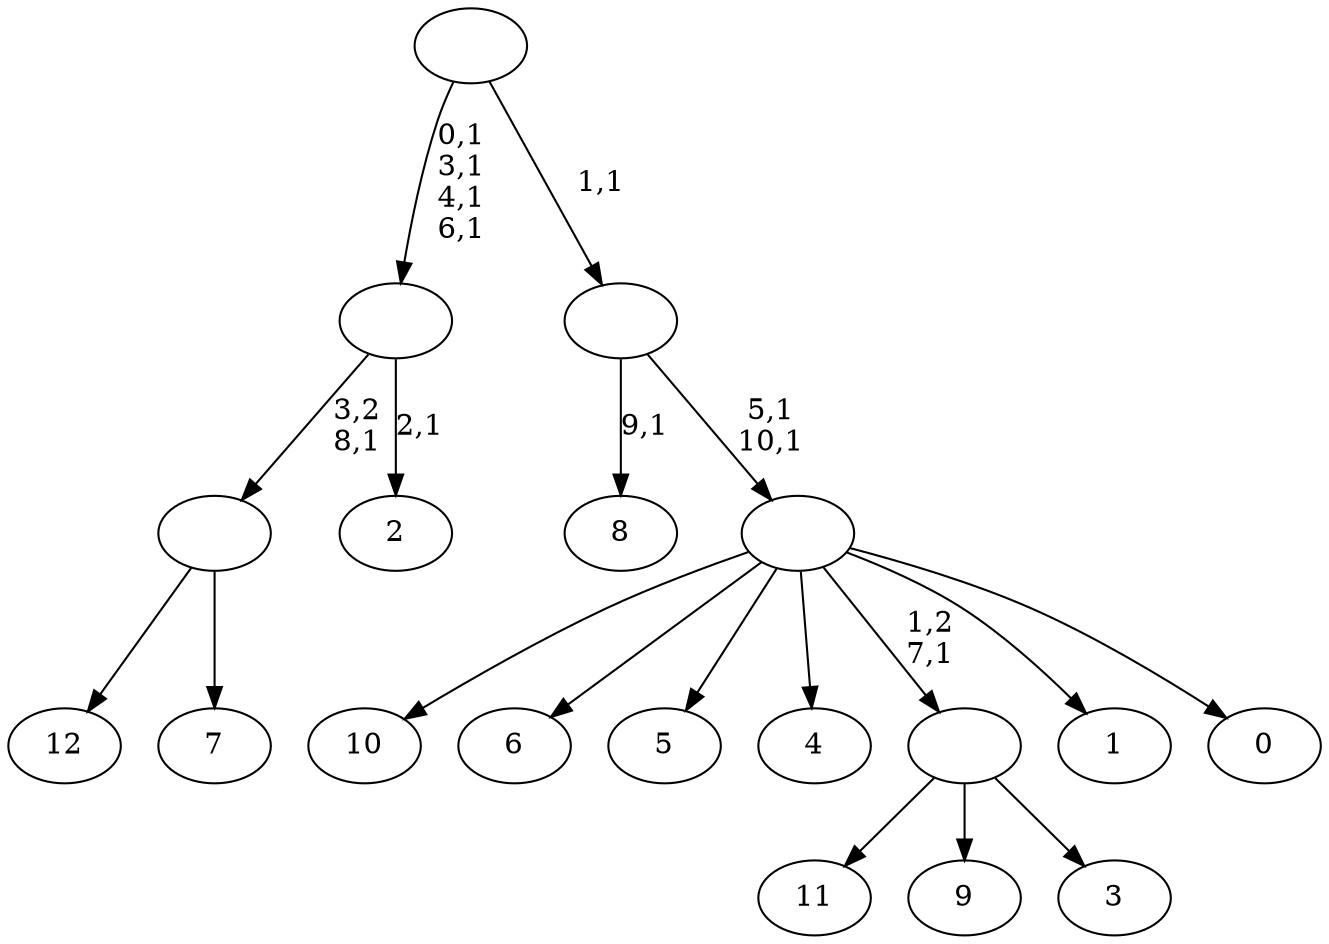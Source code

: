 digraph T {
	24 [label="12"]
	23 [label="11"]
	22 [label="10"]
	21 [label="9"]
	20 [label="8"]
	18 [label="7"]
	17 [label=""]
	16 [label="6"]
	15 [label="5"]
	14 [label="4"]
	13 [label="3"]
	12 [label=""]
	11 [label="2"]
	9 [label=""]
	5 [label="1"]
	4 [label="0"]
	3 [label=""]
	1 [label=""]
	0 [label=""]
	17 -> 24 [label=""]
	17 -> 18 [label=""]
	12 -> 23 [label=""]
	12 -> 21 [label=""]
	12 -> 13 [label=""]
	9 -> 11 [label="2,1"]
	9 -> 17 [label="3,2\n8,1"]
	3 -> 22 [label=""]
	3 -> 16 [label=""]
	3 -> 15 [label=""]
	3 -> 14 [label=""]
	3 -> 12 [label="1,2\n7,1"]
	3 -> 5 [label=""]
	3 -> 4 [label=""]
	1 -> 3 [label="5,1\n10,1"]
	1 -> 20 [label="9,1"]
	0 -> 9 [label="0,1\n3,1\n4,1\n6,1"]
	0 -> 1 [label="1,1"]
}
